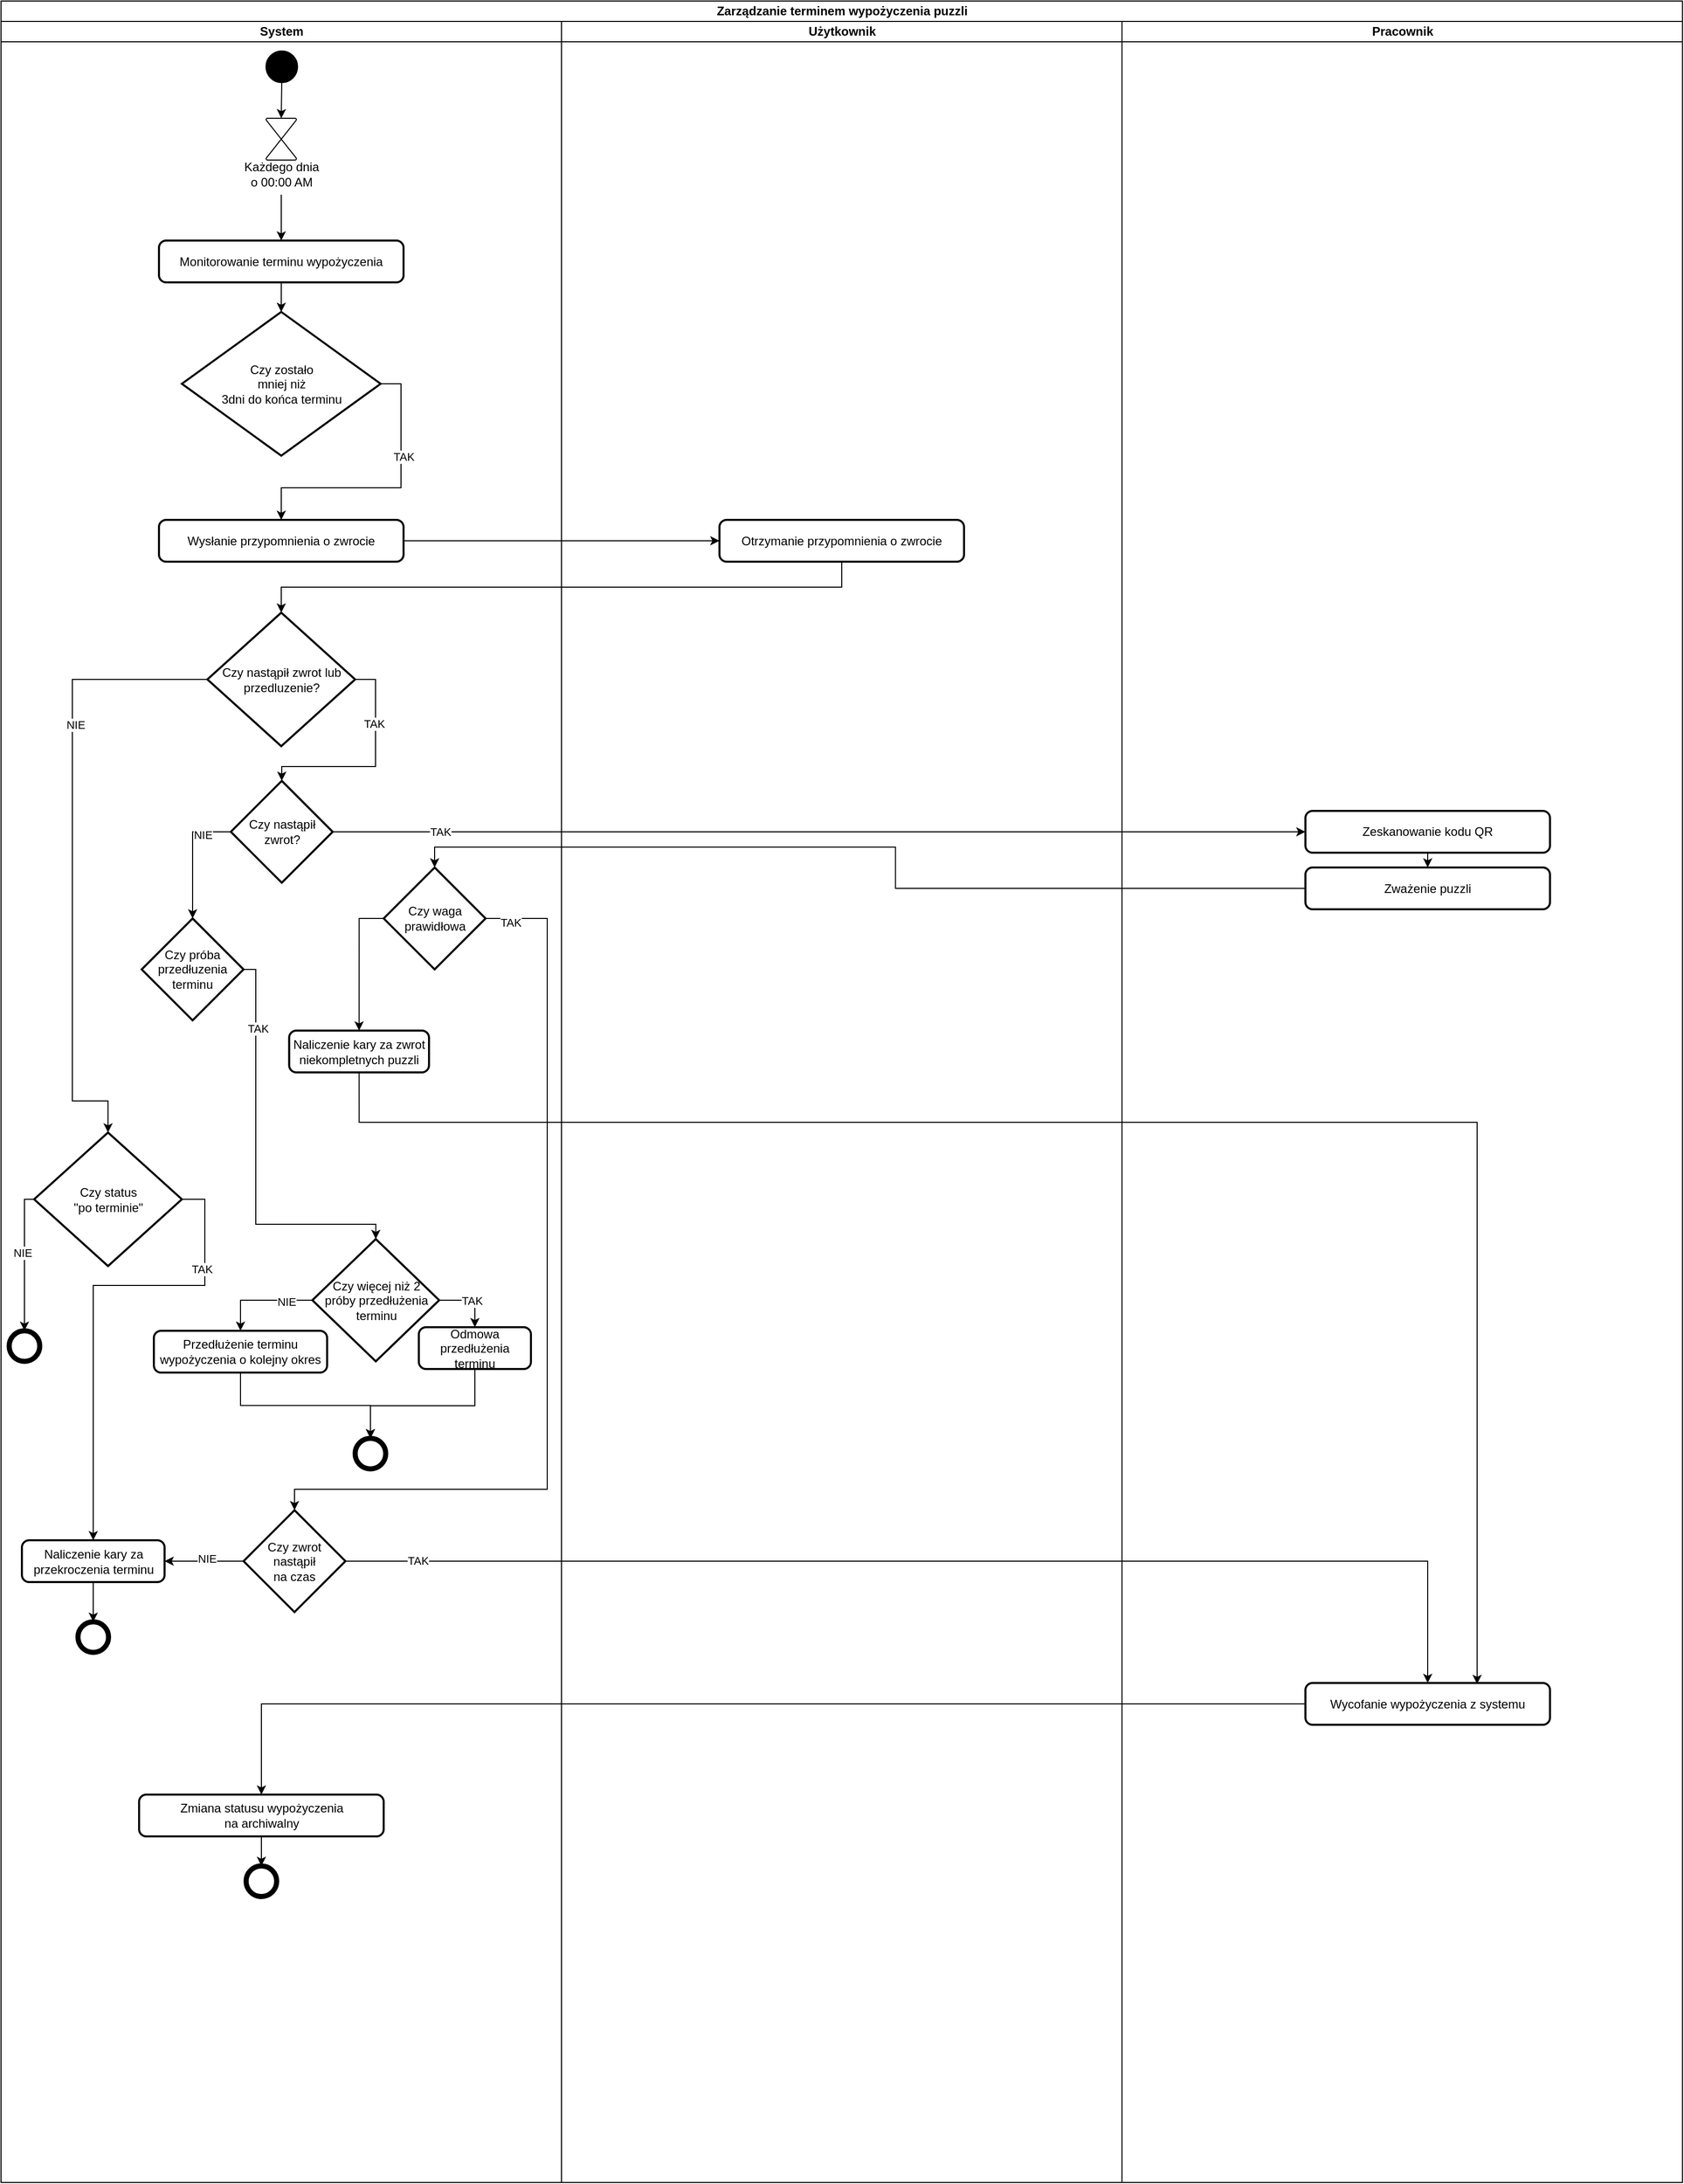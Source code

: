 <mxfile version="26.0.2">
  <diagram name="Strona-1" id="vpuqxNqsXB5j-v4lQUz2">
    <mxGraphModel dx="1366" dy="3079" grid="1" gridSize="10" guides="1" tooltips="1" connect="1" arrows="1" fold="1" page="1" pageScale="1" pageWidth="827" pageHeight="1169" math="0" shadow="0">
      <root>
        <mxCell id="0" />
        <mxCell id="1" parent="0" />
        <mxCell id="cbTGLAT4hZCvBpp4nzG0-10" value="Zarządzanie terminem wypożyczenia puzzli" style="swimlane;childLayout=stackLayout;resizeParent=1;resizeParentMax=0;startSize=20;html=1;" vertex="1" parent="1">
          <mxGeometry x="20" y="-2320" width="1650" height="2140" as="geometry">
            <mxRectangle x="234.0" y="-190" width="60" height="30" as="alternateBounds" />
          </mxGeometry>
        </mxCell>
        <mxCell id="cbTGLAT4hZCvBpp4nzG0-23" style="edgeStyle=orthogonalEdgeStyle;rounded=0;orthogonalLoop=1;jettySize=auto;html=1;" edge="1" parent="cbTGLAT4hZCvBpp4nzG0-10" source="cbTGLAT4hZCvBpp4nzG0-21" target="cbTGLAT4hZCvBpp4nzG0-22">
          <mxGeometry relative="1" as="geometry" />
        </mxCell>
        <mxCell id="cbTGLAT4hZCvBpp4nzG0-41" style="edgeStyle=orthogonalEdgeStyle;rounded=0;orthogonalLoop=1;jettySize=auto;html=1;exitX=1;exitY=0.5;exitDx=0;exitDy=0;exitPerimeter=0;entryX=0;entryY=0.5;entryDx=0;entryDy=0;" edge="1" parent="cbTGLAT4hZCvBpp4nzG0-10" source="cbTGLAT4hZCvBpp4nzG0-27" target="cbTGLAT4hZCvBpp4nzG0-40">
          <mxGeometry relative="1" as="geometry" />
        </mxCell>
        <mxCell id="cbTGLAT4hZCvBpp4nzG0-42" value="TAK" style="edgeLabel;html=1;align=center;verticalAlign=middle;resizable=0;points=[];" vertex="1" connectable="0" parent="cbTGLAT4hZCvBpp4nzG0-41">
          <mxGeometry x="-0.162" y="1" relative="1" as="geometry">
            <mxPoint x="-295" y="1" as="offset" />
          </mxGeometry>
        </mxCell>
        <mxCell id="cbTGLAT4hZCvBpp4nzG0-11" value="System" style="swimlane;startSize=20;html=1;" vertex="1" parent="cbTGLAT4hZCvBpp4nzG0-10">
          <mxGeometry y="20" width="550" height="2120" as="geometry">
            <mxRectangle y="20" width="40" height="460" as="alternateBounds" />
          </mxGeometry>
        </mxCell>
        <mxCell id="cbTGLAT4hZCvBpp4nzG0-15" value="Monitorowanie terminu wypożyczenia" style="rounded=1;whiteSpace=wrap;html=1;absoluteArcSize=1;arcSize=14;strokeWidth=2;" vertex="1" parent="cbTGLAT4hZCvBpp4nzG0-11">
          <mxGeometry x="155" y="215" width="240" height="41" as="geometry" />
        </mxCell>
        <mxCell id="cbTGLAT4hZCvBpp4nzG0-19" style="edgeStyle=orthogonalEdgeStyle;rounded=0;orthogonalLoop=1;jettySize=auto;html=1;exitX=1;exitY=0.5;exitDx=0;exitDy=0;exitPerimeter=0;entryX=0.5;entryY=0;entryDx=0;entryDy=0;" edge="1" parent="cbTGLAT4hZCvBpp4nzG0-11" source="cbTGLAT4hZCvBpp4nzG0-16" target="cbTGLAT4hZCvBpp4nzG0-21">
          <mxGeometry relative="1" as="geometry">
            <mxPoint x="400.0" y="455.0" as="targetPoint" />
          </mxGeometry>
        </mxCell>
        <mxCell id="cbTGLAT4hZCvBpp4nzG0-20" value="TAK" style="edgeLabel;html=1;align=center;verticalAlign=middle;resizable=0;points=[];" vertex="1" connectable="0" parent="cbTGLAT4hZCvBpp4nzG0-19">
          <mxGeometry x="-0.031" y="-2" relative="1" as="geometry">
            <mxPoint x="12" y="-29" as="offset" />
          </mxGeometry>
        </mxCell>
        <mxCell id="cbTGLAT4hZCvBpp4nzG0-16" value="Czy zostało&lt;br&gt;mniej niż&lt;br&gt;3dni do końca terminu" style="strokeWidth=2;html=1;shape=mxgraph.flowchart.decision;whiteSpace=wrap;" vertex="1" parent="cbTGLAT4hZCvBpp4nzG0-11">
          <mxGeometry x="177.5" y="285" width="195" height="141" as="geometry" />
        </mxCell>
        <mxCell id="cbTGLAT4hZCvBpp4nzG0-17" style="edgeStyle=orthogonalEdgeStyle;rounded=0;orthogonalLoop=1;jettySize=auto;html=1;exitX=0.5;exitY=1;exitDx=0;exitDy=0;entryX=0.5;entryY=0;entryDx=0;entryDy=0;entryPerimeter=0;" edge="1" parent="cbTGLAT4hZCvBpp4nzG0-11" source="cbTGLAT4hZCvBpp4nzG0-15" target="cbTGLAT4hZCvBpp4nzG0-16">
          <mxGeometry relative="1" as="geometry" />
        </mxCell>
        <mxCell id="cbTGLAT4hZCvBpp4nzG0-21" value="Wysłanie przypomnienia o zwrocie" style="rounded=1;whiteSpace=wrap;html=1;absoluteArcSize=1;arcSize=14;strokeWidth=2;" vertex="1" parent="cbTGLAT4hZCvBpp4nzG0-11">
          <mxGeometry x="155" y="489" width="240" height="41" as="geometry" />
        </mxCell>
        <mxCell id="cbTGLAT4hZCvBpp4nzG0-30" value="" style="verticalLabelPosition=bottom;verticalAlign=top;html=1;shape=mxgraph.flowchart.collate;" vertex="1" parent="cbTGLAT4hZCvBpp4nzG0-11">
          <mxGeometry x="260" y="95" width="30" height="41" as="geometry" />
        </mxCell>
        <mxCell id="cbTGLAT4hZCvBpp4nzG0-32" style="edgeStyle=orthogonalEdgeStyle;rounded=0;orthogonalLoop=1;jettySize=auto;html=1;" edge="1" parent="cbTGLAT4hZCvBpp4nzG0-11" source="cbTGLAT4hZCvBpp4nzG0-31" target="cbTGLAT4hZCvBpp4nzG0-15">
          <mxGeometry relative="1" as="geometry" />
        </mxCell>
        <mxCell id="cbTGLAT4hZCvBpp4nzG0-31" value="Każdego dnia&lt;br&gt;o 00:00 AM" style="text;html=1;align=center;verticalAlign=middle;resizable=0;points=[];autosize=1;strokeColor=none;fillColor=none;" vertex="1" parent="cbTGLAT4hZCvBpp4nzG0-11">
          <mxGeometry x="225.0" y="130" width="100" height="40" as="geometry" />
        </mxCell>
        <mxCell id="cbTGLAT4hZCvBpp4nzG0-34" value="" style="ellipse;shape=doubleEllipse;whiteSpace=wrap;html=1;aspect=fixed;fillColor=#000000;" vertex="1" parent="cbTGLAT4hZCvBpp4nzG0-11">
          <mxGeometry x="260" y="29" width="31" height="31" as="geometry" />
        </mxCell>
        <mxCell id="cbTGLAT4hZCvBpp4nzG0-36" style="edgeStyle=orthogonalEdgeStyle;rounded=0;orthogonalLoop=1;jettySize=auto;html=1;exitX=0.5;exitY=1;exitDx=0;exitDy=0;entryX=0.5;entryY=0;entryDx=0;entryDy=0;entryPerimeter=0;" edge="1" parent="cbTGLAT4hZCvBpp4nzG0-11" source="cbTGLAT4hZCvBpp4nzG0-34" target="cbTGLAT4hZCvBpp4nzG0-30">
          <mxGeometry relative="1" as="geometry" />
        </mxCell>
        <mxCell id="cbTGLAT4hZCvBpp4nzG0-100" style="edgeStyle=orthogonalEdgeStyle;rounded=0;orthogonalLoop=1;jettySize=auto;html=1;exitX=0;exitY=0.5;exitDx=0;exitDy=0;exitPerimeter=0;entryX=1;entryY=0.5;entryDx=0;entryDy=0;" edge="1" parent="cbTGLAT4hZCvBpp4nzG0-11" source="cbTGLAT4hZCvBpp4nzG0-37" target="cbTGLAT4hZCvBpp4nzG0-101">
          <mxGeometry relative="1" as="geometry">
            <mxPoint x="220.5" y="1390.529" as="targetPoint" />
          </mxGeometry>
        </mxCell>
        <mxCell id="cbTGLAT4hZCvBpp4nzG0-102" value="NIE" style="edgeLabel;html=1;align=center;verticalAlign=middle;resizable=0;points=[];" vertex="1" connectable="0" parent="cbTGLAT4hZCvBpp4nzG0-100">
          <mxGeometry x="-0.059" y="-3" relative="1" as="geometry">
            <mxPoint as="offset" />
          </mxGeometry>
        </mxCell>
        <mxCell id="cbTGLAT4hZCvBpp4nzG0-37" value="Czy zwrot &lt;br&gt;nastąpił&lt;br&gt;na czas" style="strokeWidth=2;html=1;shape=mxgraph.flowchart.decision;whiteSpace=wrap;" vertex="1" parent="cbTGLAT4hZCvBpp4nzG0-11">
          <mxGeometry x="238.0" y="1460.5" width="100" height="100" as="geometry" />
        </mxCell>
        <mxCell id="cbTGLAT4hZCvBpp4nzG0-72" style="edgeStyle=orthogonalEdgeStyle;rounded=0;orthogonalLoop=1;jettySize=auto;html=1;exitX=0.5;exitY=1;exitDx=0;exitDy=0;entryX=0.5;entryY=0;entryDx=0;entryDy=0;" edge="1" parent="cbTGLAT4hZCvBpp4nzG0-11" source="cbTGLAT4hZCvBpp4nzG0-70" target="cbTGLAT4hZCvBpp4nzG0-74">
          <mxGeometry relative="1" as="geometry">
            <mxPoint x="255.5" y="1849.5" as="targetPoint" />
          </mxGeometry>
        </mxCell>
        <mxCell id="cbTGLAT4hZCvBpp4nzG0-70" value="Zmiana statusu wypożyczenia&lt;br&gt;na archiwalny" style="rounded=1;whiteSpace=wrap;html=1;absoluteArcSize=1;arcSize=14;strokeWidth=2;" vertex="1" parent="cbTGLAT4hZCvBpp4nzG0-11">
          <mxGeometry x="135.5" y="1739.5" width="240" height="41" as="geometry" />
        </mxCell>
        <mxCell id="cbTGLAT4hZCvBpp4nzG0-74" value="" style="shape=ellipse;html=1;dashed=0;whiteSpace=wrap;aspect=fixed;strokeWidth=5;perimeter=ellipsePerimeter;" vertex="1" parent="cbTGLAT4hZCvBpp4nzG0-11">
          <mxGeometry x="240.5" y="1809.5" width="30" height="30" as="geometry" />
        </mxCell>
        <mxCell id="cbTGLAT4hZCvBpp4nzG0-122" style="edgeStyle=orthogonalEdgeStyle;rounded=0;orthogonalLoop=1;jettySize=auto;html=1;exitX=0.5;exitY=1;exitDx=0;exitDy=0;entryX=0.5;entryY=0;entryDx=0;entryDy=0;" edge="1" parent="cbTGLAT4hZCvBpp4nzG0-11" source="cbTGLAT4hZCvBpp4nzG0-101" target="cbTGLAT4hZCvBpp4nzG0-121">
          <mxGeometry relative="1" as="geometry">
            <mxPoint x="90.071" y="1560" as="targetPoint" />
          </mxGeometry>
        </mxCell>
        <mxCell id="cbTGLAT4hZCvBpp4nzG0-101" value="Naliczenie kary za przekroczenia terminu" style="rounded=1;whiteSpace=wrap;html=1;absoluteArcSize=1;arcSize=14;strokeWidth=2;" vertex="1" parent="cbTGLAT4hZCvBpp4nzG0-11">
          <mxGeometry x="20.5" y="1490" width="140" height="41" as="geometry" />
        </mxCell>
        <mxCell id="cbTGLAT4hZCvBpp4nzG0-112" style="edgeStyle=orthogonalEdgeStyle;rounded=0;orthogonalLoop=1;jettySize=auto;html=1;entryX=0.5;entryY=0;entryDx=0;entryDy=0;entryPerimeter=0;" edge="1" parent="cbTGLAT4hZCvBpp4nzG0-11" source="cbTGLAT4hZCvBpp4nzG0-24" target="cbTGLAT4hZCvBpp4nzG0-113">
          <mxGeometry relative="1" as="geometry">
            <mxPoint x="70" y="690" as="targetPoint" />
            <Array as="points">
              <mxPoint x="70" y="646" />
              <mxPoint x="70" y="1059" />
            </Array>
          </mxGeometry>
        </mxCell>
        <mxCell id="cbTGLAT4hZCvBpp4nzG0-120" value="NIE" style="edgeLabel;html=1;align=center;verticalAlign=middle;resizable=0;points=[];" vertex="1" connectable="0" parent="cbTGLAT4hZCvBpp4nzG0-112">
          <mxGeometry x="-0.424" y="3" relative="1" as="geometry">
            <mxPoint as="offset" />
          </mxGeometry>
        </mxCell>
        <mxCell id="cbTGLAT4hZCvBpp4nzG0-24" value="Czy nastąpił zwrot lub&lt;br&gt;przedluzenie?" style="strokeWidth=2;html=1;shape=mxgraph.flowchart.decision;whiteSpace=wrap;" vertex="1" parent="cbTGLAT4hZCvBpp4nzG0-11">
          <mxGeometry x="202.5" y="580" width="145" height="131" as="geometry" />
        </mxCell>
        <mxCell id="cbTGLAT4hZCvBpp4nzG0-27" value="Czy nastąpił zwrot?" style="strokeWidth=2;html=1;shape=mxgraph.flowchart.decision;whiteSpace=wrap;" vertex="1" parent="cbTGLAT4hZCvBpp4nzG0-11">
          <mxGeometry x="225.5" y="745" width="100" height="100" as="geometry" />
        </mxCell>
        <mxCell id="cbTGLAT4hZCvBpp4nzG0-28" style="edgeStyle=orthogonalEdgeStyle;rounded=0;orthogonalLoop=1;jettySize=auto;html=1;exitX=1;exitY=0.5;exitDx=0;exitDy=0;exitPerimeter=0;entryX=0.5;entryY=0;entryDx=0;entryDy=0;entryPerimeter=0;" edge="1" parent="cbTGLAT4hZCvBpp4nzG0-11" source="cbTGLAT4hZCvBpp4nzG0-24" target="cbTGLAT4hZCvBpp4nzG0-27">
          <mxGeometry relative="1" as="geometry" />
        </mxCell>
        <mxCell id="cbTGLAT4hZCvBpp4nzG0-29" value="TAK" style="edgeLabel;html=1;align=center;verticalAlign=middle;resizable=0;points=[];" vertex="1" connectable="0" parent="cbTGLAT4hZCvBpp4nzG0-28">
          <mxGeometry x="-0.4" y="-2" relative="1" as="geometry">
            <mxPoint as="offset" />
          </mxGeometry>
        </mxCell>
        <mxCell id="cbTGLAT4hZCvBpp4nzG0-79" value="Czy próba&lt;br&gt;przedłuzenia&lt;br&gt;terminu" style="strokeWidth=2;html=1;shape=mxgraph.flowchart.decision;whiteSpace=wrap;" vertex="1" parent="cbTGLAT4hZCvBpp4nzG0-11">
          <mxGeometry x="138.0" y="880" width="100" height="100" as="geometry" />
        </mxCell>
        <mxCell id="cbTGLAT4hZCvBpp4nzG0-77" style="edgeStyle=orthogonalEdgeStyle;rounded=0;orthogonalLoop=1;jettySize=auto;html=1;exitX=0;exitY=0.5;exitDx=0;exitDy=0;exitPerimeter=0;entryX=0.5;entryY=0;entryDx=0;entryDy=0;entryPerimeter=0;" edge="1" parent="cbTGLAT4hZCvBpp4nzG0-11" source="cbTGLAT4hZCvBpp4nzG0-27" target="cbTGLAT4hZCvBpp4nzG0-79">
          <mxGeometry relative="1" as="geometry">
            <mxPoint x="820.0" y="910.0" as="targetPoint" />
          </mxGeometry>
        </mxCell>
        <mxCell id="cbTGLAT4hZCvBpp4nzG0-78" value="NIE" style="edgeLabel;html=1;align=center;verticalAlign=middle;resizable=0;points=[];" vertex="1" connectable="0" parent="cbTGLAT4hZCvBpp4nzG0-77">
          <mxGeometry x="-0.546" y="3" relative="1" as="geometry">
            <mxPoint as="offset" />
          </mxGeometry>
        </mxCell>
        <mxCell id="cbTGLAT4hZCvBpp4nzG0-91" style="edgeStyle=orthogonalEdgeStyle;rounded=0;orthogonalLoop=1;jettySize=auto;html=1;exitX=0;exitY=0.5;exitDx=0;exitDy=0;exitPerimeter=0;entryX=0.5;entryY=0;entryDx=0;entryDy=0;" edge="1" parent="cbTGLAT4hZCvBpp4nzG0-11" source="cbTGLAT4hZCvBpp4nzG0-82" target="cbTGLAT4hZCvBpp4nzG0-93">
          <mxGeometry relative="1" as="geometry">
            <mxPoint x="-112" y="1300" as="targetPoint" />
          </mxGeometry>
        </mxCell>
        <mxCell id="cbTGLAT4hZCvBpp4nzG0-92" value="NIE" style="edgeLabel;html=1;align=center;verticalAlign=middle;resizable=0;points=[];" vertex="1" connectable="0" parent="cbTGLAT4hZCvBpp4nzG0-91">
          <mxGeometry x="-0.483" y="1" relative="1" as="geometry">
            <mxPoint as="offset" />
          </mxGeometry>
        </mxCell>
        <mxCell id="cbTGLAT4hZCvBpp4nzG0-82" value="Czy więcej niż 2&lt;br&gt;próby przedłużenia&lt;br&gt;terminu" style="strokeWidth=2;html=1;shape=mxgraph.flowchart.decision;whiteSpace=wrap;" vertex="1" parent="cbTGLAT4hZCvBpp4nzG0-11">
          <mxGeometry x="305.5" y="1194.5" width="124.5" height="120" as="geometry" />
        </mxCell>
        <mxCell id="cbTGLAT4hZCvBpp4nzG0-89" value="" style="shape=ellipse;html=1;dashed=0;whiteSpace=wrap;aspect=fixed;strokeWidth=5;perimeter=ellipsePerimeter;" vertex="1" parent="cbTGLAT4hZCvBpp4nzG0-11">
          <mxGeometry x="347.5" y="1390" width="30" height="30" as="geometry" />
        </mxCell>
        <mxCell id="cbTGLAT4hZCvBpp4nzG0-150" style="edgeStyle=orthogonalEdgeStyle;rounded=0;orthogonalLoop=1;jettySize=auto;html=1;exitX=0.5;exitY=1;exitDx=0;exitDy=0;entryX=0.5;entryY=0;entryDx=0;entryDy=0;" edge="1" parent="cbTGLAT4hZCvBpp4nzG0-11" source="cbTGLAT4hZCvBpp4nzG0-93" target="cbTGLAT4hZCvBpp4nzG0-89">
          <mxGeometry relative="1" as="geometry" />
        </mxCell>
        <mxCell id="cbTGLAT4hZCvBpp4nzG0-93" value="Przedłużenie terminu wypożyczenia o kolejny okres" style="rounded=1;whiteSpace=wrap;html=1;absoluteArcSize=1;arcSize=14;strokeWidth=2;" vertex="1" parent="cbTGLAT4hZCvBpp4nzG0-11">
          <mxGeometry x="150" y="1284.5" width="170" height="41" as="geometry" />
        </mxCell>
        <mxCell id="cbTGLAT4hZCvBpp4nzG0-83" style="edgeStyle=orthogonalEdgeStyle;rounded=0;orthogonalLoop=1;jettySize=auto;html=1;exitX=1;exitY=0.5;exitDx=0;exitDy=0;exitPerimeter=0;entryX=0.5;entryY=0;entryDx=0;entryDy=0;entryPerimeter=0;" edge="1" parent="cbTGLAT4hZCvBpp4nzG0-11" source="cbTGLAT4hZCvBpp4nzG0-79" target="cbTGLAT4hZCvBpp4nzG0-82">
          <mxGeometry relative="1" as="geometry">
            <mxPoint x="470.0" y="1250" as="targetPoint" />
            <Array as="points">
              <mxPoint x="250" y="930" />
              <mxPoint x="250" y="1180" />
              <mxPoint x="368" y="1180" />
            </Array>
          </mxGeometry>
        </mxCell>
        <mxCell id="cbTGLAT4hZCvBpp4nzG0-99" value="TAK" style="edgeLabel;html=1;align=center;verticalAlign=middle;resizable=0;points=[];" vertex="1" connectable="0" parent="cbTGLAT4hZCvBpp4nzG0-83">
          <mxGeometry x="-0.644" y="2" relative="1" as="geometry">
            <mxPoint as="offset" />
          </mxGeometry>
        </mxCell>
        <mxCell id="cbTGLAT4hZCvBpp4nzG0-114" style="edgeStyle=orthogonalEdgeStyle;rounded=0;orthogonalLoop=1;jettySize=auto;html=1;exitX=1;exitY=0.5;exitDx=0;exitDy=0;exitPerimeter=0;entryX=0.5;entryY=0;entryDx=0;entryDy=0;" edge="1" parent="cbTGLAT4hZCvBpp4nzG0-11" source="cbTGLAT4hZCvBpp4nzG0-113" target="cbTGLAT4hZCvBpp4nzG0-101">
          <mxGeometry relative="1" as="geometry">
            <mxPoint x="110" y="1240" as="targetPoint" />
            <Array as="points">
              <mxPoint x="200" y="1155" />
              <mxPoint x="200" y="1240" />
              <mxPoint x="90" y="1240" />
            </Array>
          </mxGeometry>
        </mxCell>
        <mxCell id="cbTGLAT4hZCvBpp4nzG0-115" value="TAK" style="edgeLabel;html=1;align=center;verticalAlign=middle;resizable=0;points=[];" vertex="1" connectable="0" parent="cbTGLAT4hZCvBpp4nzG0-114">
          <mxGeometry x="-0.611" y="-3" relative="1" as="geometry">
            <mxPoint as="offset" />
          </mxGeometry>
        </mxCell>
        <mxCell id="cbTGLAT4hZCvBpp4nzG0-116" style="edgeStyle=orthogonalEdgeStyle;rounded=0;orthogonalLoop=1;jettySize=auto;html=1;exitX=0;exitY=0.5;exitDx=0;exitDy=0;exitPerimeter=0;entryX=0;entryY=0.5;entryDx=0;entryDy=0;" edge="1" parent="cbTGLAT4hZCvBpp4nzG0-11" source="cbTGLAT4hZCvBpp4nzG0-113" target="cbTGLAT4hZCvBpp4nzG0-117">
          <mxGeometry relative="1" as="geometry">
            <mxPoint x="27.571" y="1060.5" as="targetPoint" />
            <Array as="points">
              <mxPoint x="23" y="1155" />
            </Array>
          </mxGeometry>
        </mxCell>
        <mxCell id="cbTGLAT4hZCvBpp4nzG0-118" value="NIE" style="edgeLabel;html=1;align=center;verticalAlign=middle;resizable=0;points=[];" vertex="1" connectable="0" parent="cbTGLAT4hZCvBpp4nzG0-116">
          <mxGeometry x="-0.11" y="-2" relative="1" as="geometry">
            <mxPoint as="offset" />
          </mxGeometry>
        </mxCell>
        <mxCell id="cbTGLAT4hZCvBpp4nzG0-113" value="Czy status&lt;br&gt;&quot;po terminie&quot;" style="strokeWidth=2;html=1;shape=mxgraph.flowchart.decision;whiteSpace=wrap;" vertex="1" parent="cbTGLAT4hZCvBpp4nzG0-11">
          <mxGeometry x="32.5" y="1090" width="145" height="131" as="geometry" />
        </mxCell>
        <mxCell id="cbTGLAT4hZCvBpp4nzG0-117" value="" style="shape=ellipse;html=1;dashed=0;whiteSpace=wrap;aspect=fixed;strokeWidth=5;perimeter=ellipsePerimeter;direction=south;" vertex="1" parent="cbTGLAT4hZCvBpp4nzG0-11">
          <mxGeometry x="8" y="1284.5" width="30" height="30" as="geometry" />
        </mxCell>
        <mxCell id="cbTGLAT4hZCvBpp4nzG0-121" value="" style="shape=ellipse;html=1;dashed=0;whiteSpace=wrap;aspect=fixed;strokeWidth=5;perimeter=ellipsePerimeter;" vertex="1" parent="cbTGLAT4hZCvBpp4nzG0-11">
          <mxGeometry x="75.5" y="1570" width="30" height="30" as="geometry" />
        </mxCell>
        <mxCell id="cbTGLAT4hZCvBpp4nzG0-132" style="edgeStyle=orthogonalEdgeStyle;rounded=0;orthogonalLoop=1;jettySize=auto;html=1;exitX=1;exitY=0.5;exitDx=0;exitDy=0;exitPerimeter=0;" edge="1" parent="cbTGLAT4hZCvBpp4nzG0-11" source="cbTGLAT4hZCvBpp4nzG0-128" target="cbTGLAT4hZCvBpp4nzG0-37">
          <mxGeometry relative="1" as="geometry">
            <Array as="points">
              <mxPoint x="536" y="880" />
              <mxPoint x="536" y="1440" />
              <mxPoint x="288" y="1440" />
            </Array>
          </mxGeometry>
        </mxCell>
        <mxCell id="cbTGLAT4hZCvBpp4nzG0-133" value="TAK" style="edgeLabel;html=1;align=center;verticalAlign=middle;resizable=0;points=[];" vertex="1" connectable="0" parent="cbTGLAT4hZCvBpp4nzG0-132">
          <mxGeometry x="-0.945" y="-4" relative="1" as="geometry">
            <mxPoint as="offset" />
          </mxGeometry>
        </mxCell>
        <mxCell id="cbTGLAT4hZCvBpp4nzG0-134" style="edgeStyle=orthogonalEdgeStyle;rounded=0;orthogonalLoop=1;jettySize=auto;html=1;exitX=0;exitY=0.5;exitDx=0;exitDy=0;exitPerimeter=0;entryX=0.5;entryY=0;entryDx=0;entryDy=0;" edge="1" parent="cbTGLAT4hZCvBpp4nzG0-11" source="cbTGLAT4hZCvBpp4nzG0-128" target="cbTGLAT4hZCvBpp4nzG0-135">
          <mxGeometry relative="1" as="geometry">
            <mxPoint x="356" y="970" as="targetPoint" />
          </mxGeometry>
        </mxCell>
        <mxCell id="cbTGLAT4hZCvBpp4nzG0-128" value="Czy waga&lt;br&gt;prawidłowa" style="strokeWidth=2;html=1;shape=mxgraph.flowchart.decision;whiteSpace=wrap;" vertex="1" parent="cbTGLAT4hZCvBpp4nzG0-11">
          <mxGeometry x="375.5" y="830" width="100" height="100" as="geometry" />
        </mxCell>
        <mxCell id="cbTGLAT4hZCvBpp4nzG0-135" value="Naliczenie kary za zwrot niekompletnych puzzli" style="rounded=1;whiteSpace=wrap;html=1;absoluteArcSize=1;arcSize=14;strokeWidth=2;" vertex="1" parent="cbTGLAT4hZCvBpp4nzG0-11">
          <mxGeometry x="282.75" y="990" width="137.25" height="41" as="geometry" />
        </mxCell>
        <mxCell id="cbTGLAT4hZCvBpp4nzG0-12" value="Użytkownik" style="swimlane;startSize=20;html=1;" vertex="1" parent="cbTGLAT4hZCvBpp4nzG0-10">
          <mxGeometry x="550" y="20" width="550" height="2120" as="geometry" />
        </mxCell>
        <mxCell id="cbTGLAT4hZCvBpp4nzG0-22" value="Otrzymanie przypomnienia o zwrocie" style="rounded=1;whiteSpace=wrap;html=1;absoluteArcSize=1;arcSize=14;strokeWidth=2;" vertex="1" parent="cbTGLAT4hZCvBpp4nzG0-12">
          <mxGeometry x="155" y="489" width="240" height="41" as="geometry" />
        </mxCell>
        <mxCell id="cbTGLAT4hZCvBpp4nzG0-13" value="Pracownik" style="swimlane;startSize=20;html=1;" vertex="1" parent="cbTGLAT4hZCvBpp4nzG0-10">
          <mxGeometry x="1100" y="20" width="550" height="2120" as="geometry" />
        </mxCell>
        <mxCell id="cbTGLAT4hZCvBpp4nzG0-127" style="edgeStyle=orthogonalEdgeStyle;rounded=0;orthogonalLoop=1;jettySize=auto;html=1;exitX=0.5;exitY=1;exitDx=0;exitDy=0;entryX=0.5;entryY=0;entryDx=0;entryDy=0;" edge="1" parent="cbTGLAT4hZCvBpp4nzG0-13" source="cbTGLAT4hZCvBpp4nzG0-40" target="cbTGLAT4hZCvBpp4nzG0-126">
          <mxGeometry relative="1" as="geometry" />
        </mxCell>
        <mxCell id="cbTGLAT4hZCvBpp4nzG0-40" value="Zeskanowanie kodu QR" style="rounded=1;whiteSpace=wrap;html=1;absoluteArcSize=1;arcSize=14;strokeWidth=2;" vertex="1" parent="cbTGLAT4hZCvBpp4nzG0-13">
          <mxGeometry x="180" y="774.5" width="240" height="41" as="geometry" />
        </mxCell>
        <mxCell id="cbTGLAT4hZCvBpp4nzG0-67" value="Wycofanie wypożyczenia z systemu" style="rounded=1;whiteSpace=wrap;html=1;absoluteArcSize=1;arcSize=14;strokeWidth=2;" vertex="1" parent="cbTGLAT4hZCvBpp4nzG0-13">
          <mxGeometry x="180" y="1630" width="240" height="41" as="geometry" />
        </mxCell>
        <mxCell id="cbTGLAT4hZCvBpp4nzG0-126" value="Zważenie puzzli" style="rounded=1;whiteSpace=wrap;html=1;absoluteArcSize=1;arcSize=14;strokeWidth=2;" vertex="1" parent="cbTGLAT4hZCvBpp4nzG0-13">
          <mxGeometry x="180" y="830" width="240" height="41" as="geometry" />
        </mxCell>
        <mxCell id="cbTGLAT4hZCvBpp4nzG0-69" style="edgeStyle=orthogonalEdgeStyle;rounded=0;orthogonalLoop=1;jettySize=auto;html=1;exitX=0;exitY=0.5;exitDx=0;exitDy=0;entryX=0.5;entryY=0;entryDx=0;entryDy=0;" edge="1" parent="cbTGLAT4hZCvBpp4nzG0-10" source="cbTGLAT4hZCvBpp4nzG0-67" target="cbTGLAT4hZCvBpp4nzG0-70">
          <mxGeometry relative="1" as="geometry">
            <mxPoint x="270.0" y="1121" as="targetPoint" />
          </mxGeometry>
        </mxCell>
        <mxCell id="cbTGLAT4hZCvBpp4nzG0-25" style="edgeStyle=orthogonalEdgeStyle;rounded=0;orthogonalLoop=1;jettySize=auto;html=1;exitX=0.5;exitY=1;exitDx=0;exitDy=0;entryX=0.5;entryY=0;entryDx=0;entryDy=0;entryPerimeter=0;" edge="1" parent="cbTGLAT4hZCvBpp4nzG0-10" source="cbTGLAT4hZCvBpp4nzG0-22" target="cbTGLAT4hZCvBpp4nzG0-24">
          <mxGeometry relative="1" as="geometry" />
        </mxCell>
        <mxCell id="cbTGLAT4hZCvBpp4nzG0-129" style="edgeStyle=orthogonalEdgeStyle;rounded=0;orthogonalLoop=1;jettySize=auto;html=1;exitX=0;exitY=0.5;exitDx=0;exitDy=0;entryX=0.5;entryY=0;entryDx=0;entryDy=0;entryPerimeter=0;" edge="1" parent="cbTGLAT4hZCvBpp4nzG0-10" source="cbTGLAT4hZCvBpp4nzG0-126" target="cbTGLAT4hZCvBpp4nzG0-128">
          <mxGeometry relative="1" as="geometry">
            <mxPoint x="466" y="891" as="targetPoint" />
          </mxGeometry>
        </mxCell>
        <mxCell id="cbTGLAT4hZCvBpp4nzG0-139" style="edgeStyle=orthogonalEdgeStyle;rounded=0;orthogonalLoop=1;jettySize=auto;html=1;exitX=1;exitY=0.5;exitDx=0;exitDy=0;exitPerimeter=0;entryX=0.5;entryY=0;entryDx=0;entryDy=0;" edge="1" parent="cbTGLAT4hZCvBpp4nzG0-10" source="cbTGLAT4hZCvBpp4nzG0-37" target="cbTGLAT4hZCvBpp4nzG0-67">
          <mxGeometry relative="1" as="geometry">
            <mxPoint x="1400" y="1657.5" as="targetPoint" />
            <Array as="points">
              <mxPoint x="1400" y="1530" />
            </Array>
          </mxGeometry>
        </mxCell>
        <mxCell id="cbTGLAT4hZCvBpp4nzG0-140" value="TAK" style="edgeLabel;html=1;align=center;verticalAlign=middle;resizable=0;points=[];" vertex="1" connectable="0" parent="cbTGLAT4hZCvBpp4nzG0-139">
          <mxGeometry x="-0.881" y="1" relative="1" as="geometry">
            <mxPoint as="offset" />
          </mxGeometry>
        </mxCell>
        <mxCell id="cbTGLAT4hZCvBpp4nzG0-153" style="edgeStyle=orthogonalEdgeStyle;rounded=0;orthogonalLoop=1;jettySize=auto;html=1;exitX=0.5;exitY=1;exitDx=0;exitDy=0;entryX=0.702;entryY=0.024;entryDx=0;entryDy=0;entryPerimeter=0;" edge="1" parent="cbTGLAT4hZCvBpp4nzG0-10" source="cbTGLAT4hZCvBpp4nzG0-135" target="cbTGLAT4hZCvBpp4nzG0-67">
          <mxGeometry relative="1" as="geometry">
            <Array as="points">
              <mxPoint x="351" y="1100" />
              <mxPoint x="1448" y="1100" />
            </Array>
          </mxGeometry>
        </mxCell>
        <mxCell id="cbTGLAT4hZCvBpp4nzG0-88" value="Odmowa przedłużenia terminu" style="rounded=1;whiteSpace=wrap;html=1;absoluteArcSize=1;arcSize=14;strokeWidth=2;" vertex="1" parent="1">
          <mxGeometry x="430" y="-1019" width="110" height="41" as="geometry" />
        </mxCell>
        <mxCell id="cbTGLAT4hZCvBpp4nzG0-86" style="edgeStyle=orthogonalEdgeStyle;rounded=0;orthogonalLoop=1;jettySize=auto;html=1;exitX=1;exitY=0.5;exitDx=0;exitDy=0;exitPerimeter=0;entryX=0.5;entryY=0;entryDx=0;entryDy=0;" edge="1" parent="1" source="cbTGLAT4hZCvBpp4nzG0-82" target="cbTGLAT4hZCvBpp4nzG0-88">
          <mxGeometry relative="1" as="geometry">
            <mxPoint x="258" y="-1000.0" as="targetPoint" />
          </mxGeometry>
        </mxCell>
        <mxCell id="cbTGLAT4hZCvBpp4nzG0-87" value="TAK" style="edgeLabel;html=1;align=center;verticalAlign=middle;resizable=0;points=[];" vertex="1" connectable="0" parent="cbTGLAT4hZCvBpp4nzG0-86">
          <mxGeometry x="0.038" relative="1" as="geometry">
            <mxPoint as="offset" />
          </mxGeometry>
        </mxCell>
        <mxCell id="cbTGLAT4hZCvBpp4nzG0-152" style="edgeStyle=orthogonalEdgeStyle;rounded=0;orthogonalLoop=1;jettySize=auto;html=1;exitX=0.5;exitY=1;exitDx=0;exitDy=0;entryX=0.5;entryY=0;entryDx=0;entryDy=0;" edge="1" parent="1">
          <mxGeometry relative="1" as="geometry">
            <mxPoint x="485" y="-977.0" as="sourcePoint" />
            <mxPoint x="382.5" y="-910" as="targetPoint" />
            <Array as="points">
              <mxPoint x="485" y="-942" />
              <mxPoint x="383" y="-942" />
            </Array>
          </mxGeometry>
        </mxCell>
      </root>
    </mxGraphModel>
  </diagram>
</mxfile>
